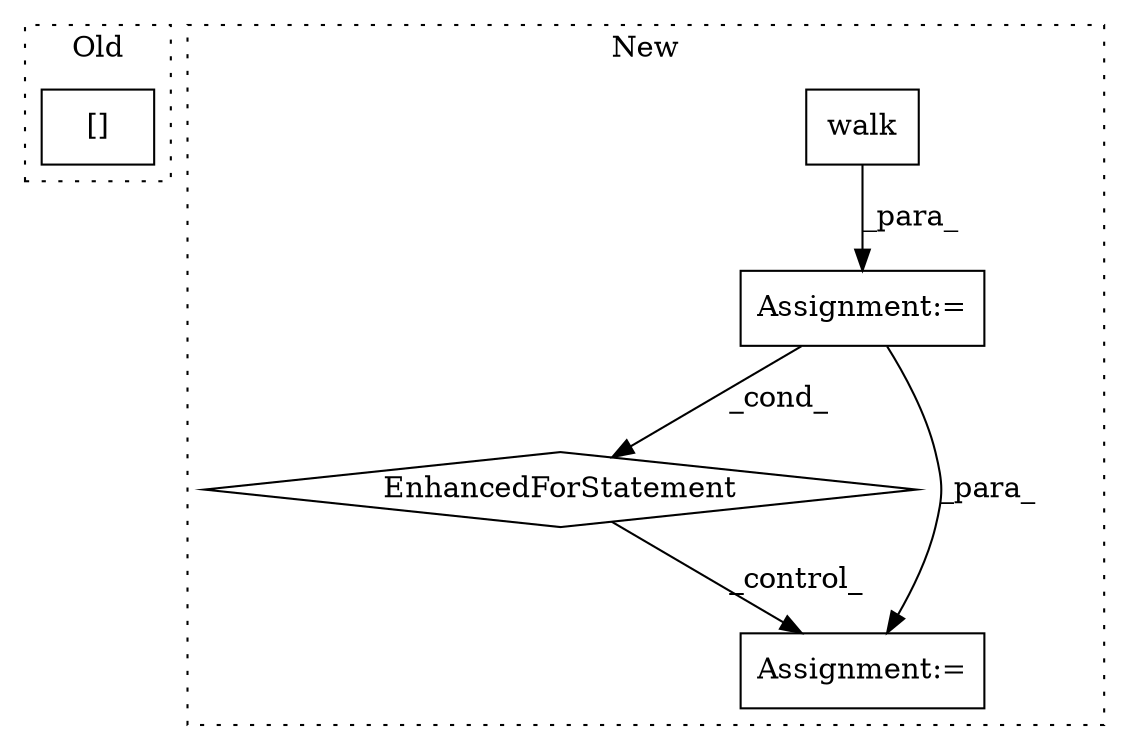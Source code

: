 digraph G {
subgraph cluster0 {
1 [label="[]" a="2" s="818,838" l="2,1" shape="box"];
label = "Old";
style="dotted";
}
subgraph cluster1 {
2 [label="walk" a="32" s="718,729" l="5,1" shape="box"];
3 [label="Assignment:=" a="7" s="615,730" l="86,2" shape="box"];
4 [label="EnhancedForStatement" a="70" s="615,730" l="86,2" shape="diamond"];
5 [label="Assignment:=" a="7" s="740,810" l="57,2" shape="box"];
label = "New";
style="dotted";
}
2 -> 3 [label="_para_"];
3 -> 4 [label="_cond_"];
3 -> 5 [label="_para_"];
4 -> 5 [label="_control_"];
}